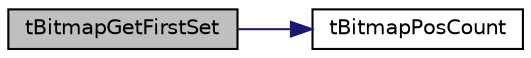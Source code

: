digraph "tBitmapGetFirstSet"
{
  edge [fontname="Helvetica",fontsize="10",labelfontname="Helvetica",labelfontsize="10"];
  node [fontname="Helvetica",fontsize="10",shape=record];
  rankdir="LR";
  Node9 [label="tBitmapGetFirstSet",height=0.2,width=0.4,color="black", fillcolor="grey75", style="filled", fontcolor="black"];
  Node9 -> Node10 [color="midnightblue",fontsize="10",style="solid",fontname="Helvetica"];
  Node10 [label="tBitmapPosCount",height=0.2,width=0.4,color="black", fillcolor="white", style="filled",URL="$t_bitmap_8c.html#a24bbbd4e9273fa00e125cbf600c851c1"];
}
